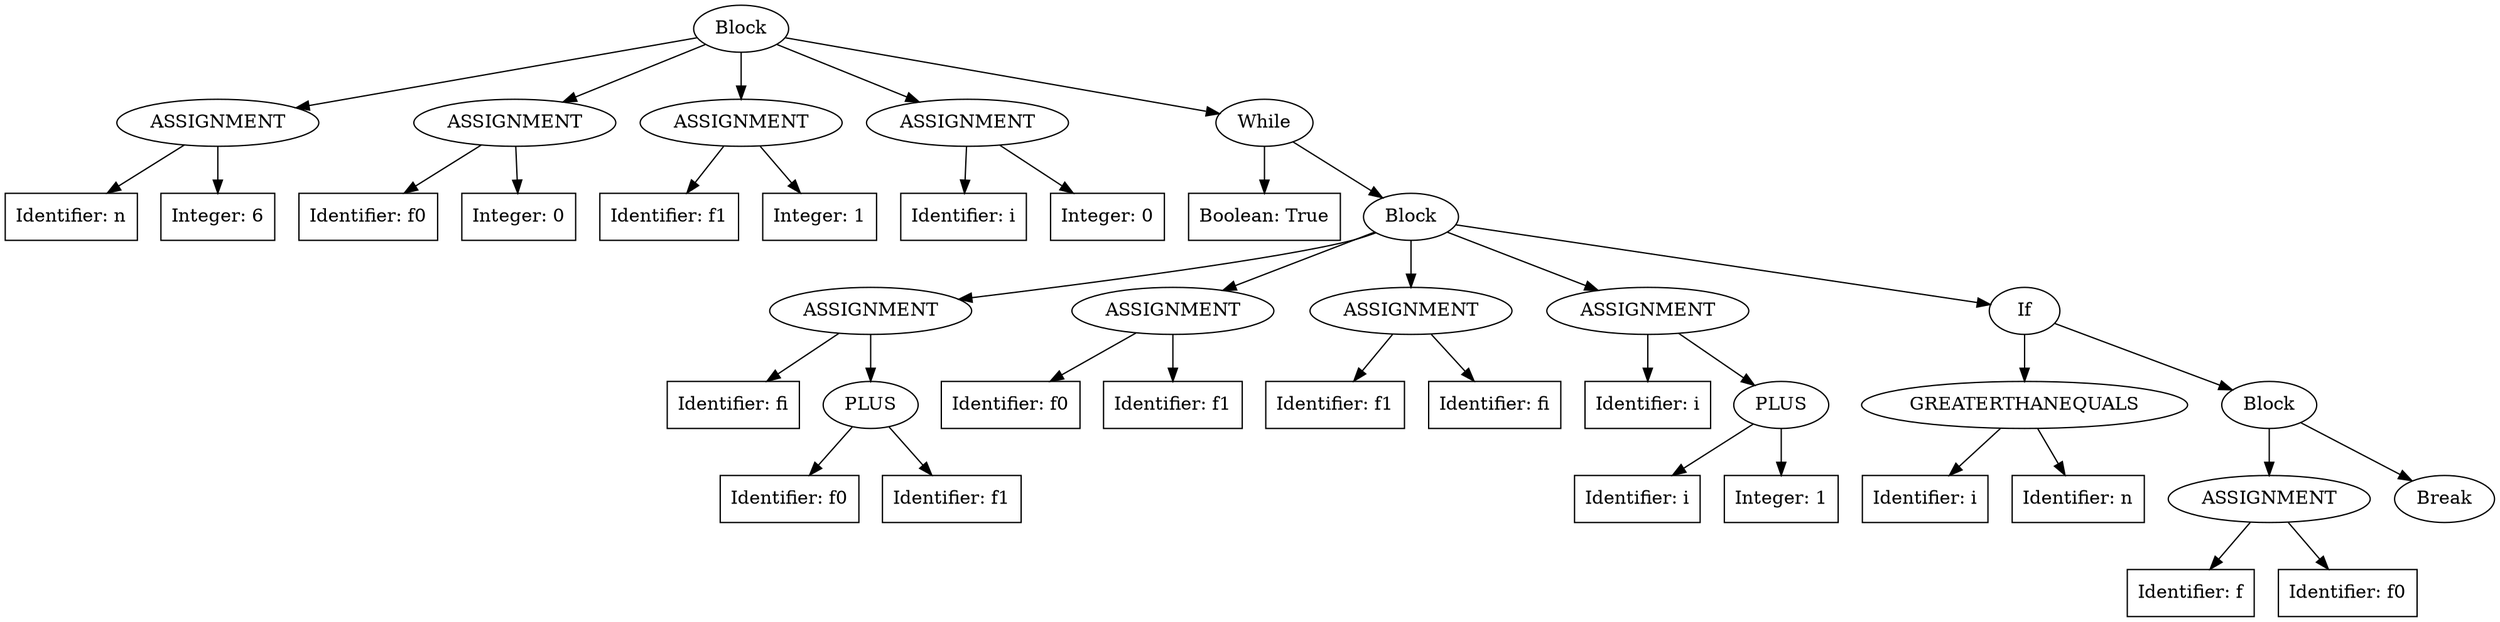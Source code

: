 digraph G {
	root39 [label="Block"]
	root39 -> assign1;
	assign1 [label="ASSIGNMENT"]
	assign1 -> iden2;
	iden2 [shape=box,label="Identifier: n"]
	assign1 -> integer0;
	integer0 [shape=box,label="Integer: 6"]
	root39 -> assign4;
	assign4 [label="ASSIGNMENT"]
	assign4 -> iden5;
	iden5 [shape=box,label="Identifier: f0"]
	assign4 -> integer3;
	integer3 [shape=box,label="Integer: 0"]
	root39 -> assign7;
	assign7 [label="ASSIGNMENT"]
	assign7 -> iden8;
	iden8 [shape=box,label="Identifier: f1"]
	assign7 -> integer6;
	integer6 [shape=box,label="Integer: 1"]
	root39 -> assign10;
	assign10 [label="ASSIGNMENT"]
	assign10 -> iden11;
	iden11 [shape=box,label="Identifier: i"]
	assign10 -> integer9;
	integer9 [shape=box,label="Integer: 0"]
	root39 -> while38;
	while38 [label="While"]
	while38 -> bool12;
	bool12 [shape=box,label="Boolean: True"]
	while38 -> block37;
	block37 [label="Block"]
	block37 -> assign16;
	assign16 [label="ASSIGNMENT"]
	assign16 -> iden17;
	iden17 [shape=box,label="Identifier: fi"]
	assign16 -> plus15;
	plus15 [label="PLUS"]
	plus15 -> iden13;
	iden13 [shape=box,label="Identifier: f0"]
	plus15 -> iden14;
	iden14 [shape=box,label="Identifier: f1"]
	block37 -> assign19;
	assign19 [label="ASSIGNMENT"]
	assign19 -> iden20;
	iden20 [shape=box,label="Identifier: f0"]
	assign19 -> iden18;
	iden18 [shape=box,label="Identifier: f1"]
	block37 -> assign22;
	assign22 [label="ASSIGNMENT"]
	assign22 -> iden23;
	iden23 [shape=box,label="Identifier: f1"]
	assign22 -> iden21;
	iden21 [shape=box,label="Identifier: fi"]
	block37 -> assign27;
	assign27 [label="ASSIGNMENT"]
	assign27 -> iden28;
	iden28 [shape=box,label="Identifier: i"]
	assign27 -> plus26;
	plus26 [label="PLUS"]
	plus26 -> iden24;
	iden24 [shape=box,label="Identifier: i"]
	plus26 -> integer25;
	integer25 [shape=box,label="Integer: 1"]
	block37 -> if36;
	if36 [label="If"]
	if36 -> greaterthanequals31;
	greaterthanequals31 [label="GREATERTHANEQUALS"]
	greaterthanequals31 -> iden29;
	iden29 [shape=box,label="Identifier: i"]
	greaterthanequals31 -> iden30;
	iden30 [shape=box,label="Identifier: n"]
	if36 -> block35;
	block35 [label="Block"]
	block35 -> assign33;
	assign33 [label="ASSIGNMENT"]
	assign33 -> iden34;
	iden34 [shape=box,label="Identifier: f"]
	assign33 -> iden32;
	iden32 [shape=box,label="Identifier: f0"]
	block35 -> break35;
	break35 [label="Break"]
}
